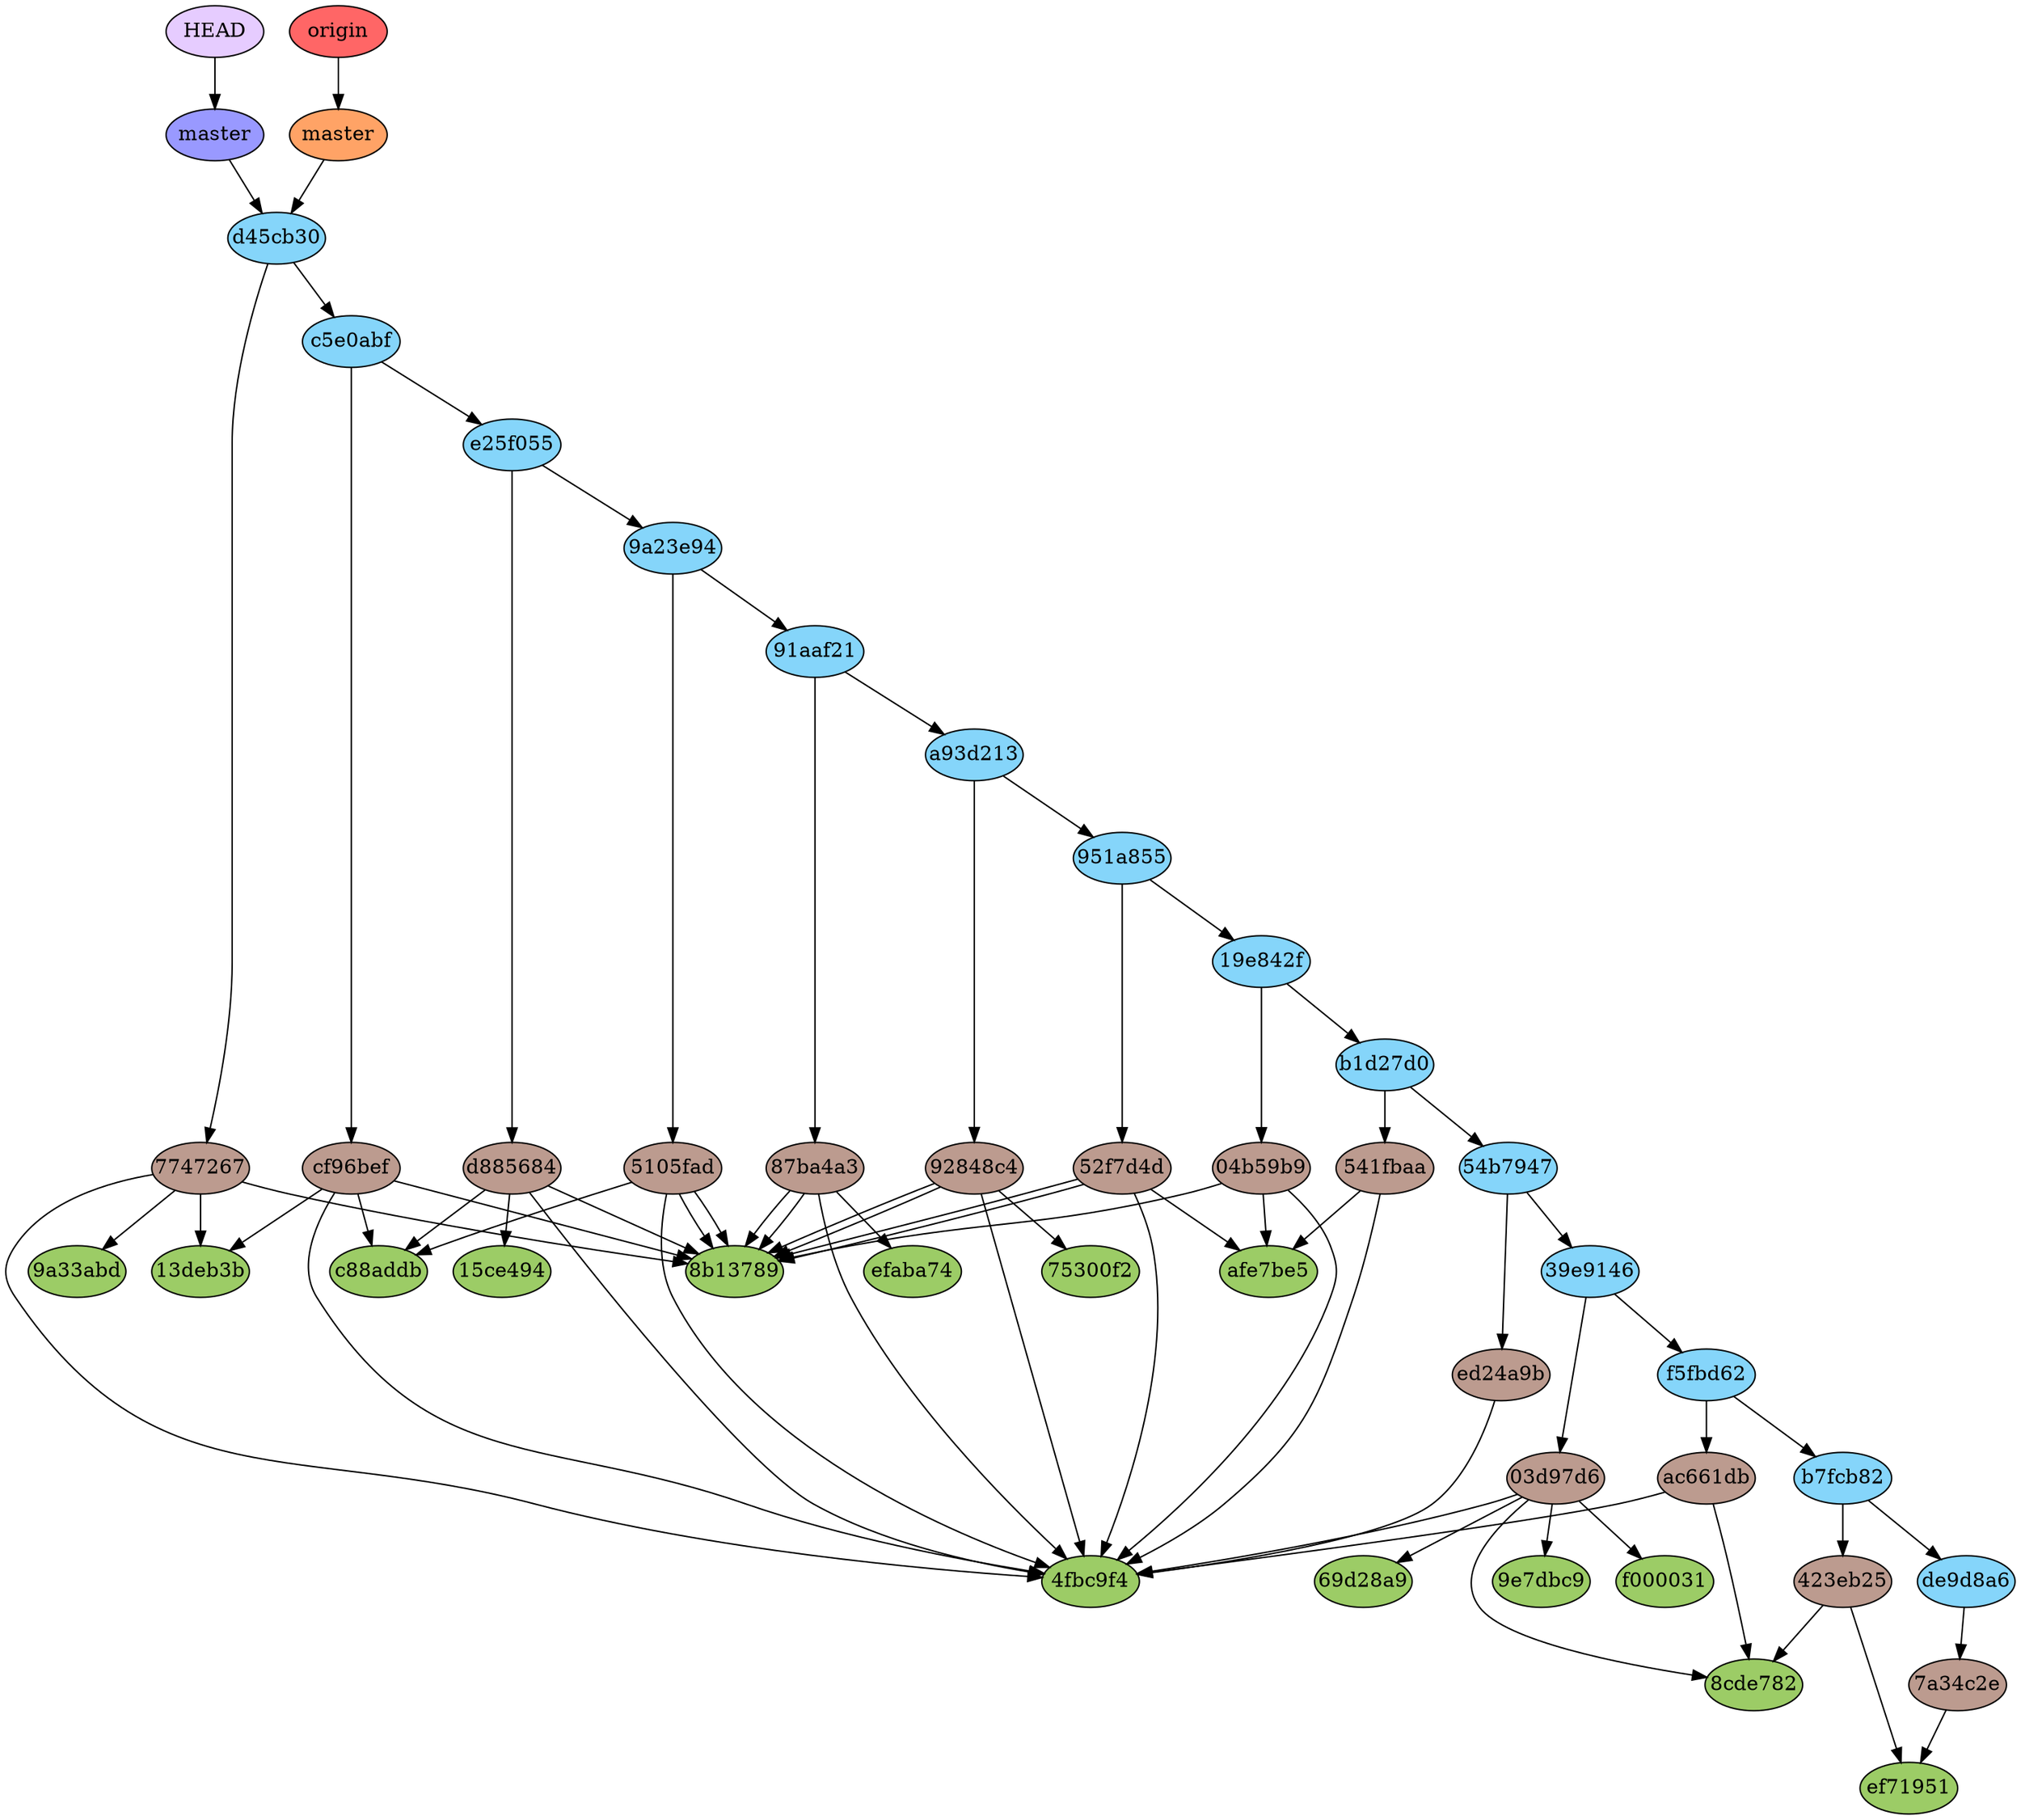 digraph auto {
	graph [bgcolor=transparent]
	node [fixedsize=true style=filled width=0.95]
	"13deb3be01d8fc5fb9bf56467b6e2bdbb075619e" [label="13deb3b" fillcolor="#9ccc66"]
	"15ce494ec9771ca51cd112345fa8c258cbf383e1" [label="15ce494" fillcolor="#9ccc66"]
	"4fbc9f4bed587c6c263fe1655eeca25ef3c9c38a" [label="4fbc9f4" fillcolor="#9ccc66"]
	"69d28a9c5635b367e6b13ab22b9ea02ddbdd272d" [label="69d28a9" fillcolor="#9ccc66"]
	"75300f232a9457857d74d4b395aa2b592dbdae49" [label="75300f2" fillcolor="#9ccc66"]
	"8b137891791fe96927ad78e64b0aad7bded08bdc" [label="8b13789" fillcolor="#9ccc66"]
	"8cde7829c178ede96040e03f17c416d15bdacd01" [label="8cde782" fillcolor="#9ccc66"]
	"9a33abd61549c833603398d8f06ae092f22fe4c0" [label="9a33abd" fillcolor="#9ccc66"]
	"9e7dbc91180b1354576795ccead2d15095a8b410" [label="9e7dbc9" fillcolor="#9ccc66"]
	afe7be5afdb4f4111d9c2942ba9ad075743003c3 [label=afe7be5 fillcolor="#9ccc66"]
	c88addbd6ca0b187acfafe9ae5b1df5308520e79 [label=c88addb fillcolor="#9ccc66"]
	ef71951e7d88fcc46a246b5fb3acf480be2bfb49 [label=ef71951 fillcolor="#9ccc66"]
	efaba74b0e37d179511c2ee64b6ce2dd3e906cfd [label=efaba74 fillcolor="#9ccc66"]
	f000031cb7418c0c7225184730beab3d733c9445 [label=f000031 fillcolor="#9ccc66"]
	"03d97d6e0707dd7a39e93ea3c5660fa4c291cc3d" [label="03d97d6" fillcolor="#bc9b8f"]
	"03d97d6e0707dd7a39e93ea3c5660fa4c291cc3d" -> "4fbc9f4bed587c6c263fe1655eeca25ef3c9c38a"
	"03d97d6e0707dd7a39e93ea3c5660fa4c291cc3d" -> "9e7dbc91180b1354576795ccead2d15095a8b410"
	"03d97d6e0707dd7a39e93ea3c5660fa4c291cc3d" -> f000031cb7418c0c7225184730beab3d733c9445
	"03d97d6e0707dd7a39e93ea3c5660fa4c291cc3d" -> "8cde7829c178ede96040e03f17c416d15bdacd01"
	"03d97d6e0707dd7a39e93ea3c5660fa4c291cc3d" -> "69d28a9c5635b367e6b13ab22b9ea02ddbdd272d"
	"04b59b981319f50a839ae443808a8025983c2881" [label="04b59b9" fillcolor="#bc9b8f"]
	"04b59b981319f50a839ae443808a8025983c2881" -> "4fbc9f4bed587c6c263fe1655eeca25ef3c9c38a"
	"04b59b981319f50a839ae443808a8025983c2881" -> "8b137891791fe96927ad78e64b0aad7bded08bdc"
	"04b59b981319f50a839ae443808a8025983c2881" -> afe7be5afdb4f4111d9c2942ba9ad075743003c3
	"423eb258665936f7375fe8fe398486c3dcf91918" [label="423eb25" fillcolor="#bc9b8f"]
	"423eb258665936f7375fe8fe398486c3dcf91918" -> ef71951e7d88fcc46a246b5fb3acf480be2bfb49
	"423eb258665936f7375fe8fe398486c3dcf91918" -> "8cde7829c178ede96040e03f17c416d15bdacd01"
	"5105fade9bd59d8c2ff17bc8eeab3da80e146108" [label="5105fad" fillcolor="#bc9b8f"]
	"5105fade9bd59d8c2ff17bc8eeab3da80e146108" -> "4fbc9f4bed587c6c263fe1655eeca25ef3c9c38a"
	"5105fade9bd59d8c2ff17bc8eeab3da80e146108" -> "8b137891791fe96927ad78e64b0aad7bded08bdc"
	"5105fade9bd59d8c2ff17bc8eeab3da80e146108" -> c88addbd6ca0b187acfafe9ae5b1df5308520e79
	"5105fade9bd59d8c2ff17bc8eeab3da80e146108" -> "8b137891791fe96927ad78e64b0aad7bded08bdc"
	"52f7d4d766c112f7d12aae6ddb58e6b0ac246271" [label="52f7d4d" fillcolor="#bc9b8f"]
	"52f7d4d766c112f7d12aae6ddb58e6b0ac246271" -> "4fbc9f4bed587c6c263fe1655eeca25ef3c9c38a"
	"52f7d4d766c112f7d12aae6ddb58e6b0ac246271" -> "8b137891791fe96927ad78e64b0aad7bded08bdc"
	"52f7d4d766c112f7d12aae6ddb58e6b0ac246271" -> afe7be5afdb4f4111d9c2942ba9ad075743003c3
	"52f7d4d766c112f7d12aae6ddb58e6b0ac246271" -> "8b137891791fe96927ad78e64b0aad7bded08bdc"
	"541fbaacbb6cd31700a8c9126d932cace464f6c3" [label="541fbaa" fillcolor="#bc9b8f"]
	"541fbaacbb6cd31700a8c9126d932cace464f6c3" -> "4fbc9f4bed587c6c263fe1655eeca25ef3c9c38a"
	"541fbaacbb6cd31700a8c9126d932cace464f6c3" -> afe7be5afdb4f4111d9c2942ba9ad075743003c3
	"774726774db5a00d6d7c1705b1f13ff135434596" [label=7747267 fillcolor="#bc9b8f"]
	"774726774db5a00d6d7c1705b1f13ff135434596" -> "4fbc9f4bed587c6c263fe1655eeca25ef3c9c38a"
	"774726774db5a00d6d7c1705b1f13ff135434596" -> "8b137891791fe96927ad78e64b0aad7bded08bdc"
	"774726774db5a00d6d7c1705b1f13ff135434596" -> "9a33abd61549c833603398d8f06ae092f22fe4c0"
	"774726774db5a00d6d7c1705b1f13ff135434596" -> "13deb3be01d8fc5fb9bf56467b6e2bdbb075619e"
	"7a34c2ee21f79c700673257f59ee3e12e8f4045d" [label="7a34c2e" fillcolor="#bc9b8f"]
	"7a34c2ee21f79c700673257f59ee3e12e8f4045d" -> ef71951e7d88fcc46a246b5fb3acf480be2bfb49
	"87ba4a36e712484e4463fa7f6c3d223c06d9befa" [label="87ba4a3" fillcolor="#bc9b8f"]
	"87ba4a36e712484e4463fa7f6c3d223c06d9befa" -> "4fbc9f4bed587c6c263fe1655eeca25ef3c9c38a"
	"87ba4a36e712484e4463fa7f6c3d223c06d9befa" -> "8b137891791fe96927ad78e64b0aad7bded08bdc"
	"87ba4a36e712484e4463fa7f6c3d223c06d9befa" -> efaba74b0e37d179511c2ee64b6ce2dd3e906cfd
	"87ba4a36e712484e4463fa7f6c3d223c06d9befa" -> "8b137891791fe96927ad78e64b0aad7bded08bdc"
	"92848c40e6d48e3462aed68e9a5925be1b138e63" [label="92848c4" fillcolor="#bc9b8f"]
	"92848c40e6d48e3462aed68e9a5925be1b138e63" -> "4fbc9f4bed587c6c263fe1655eeca25ef3c9c38a"
	"92848c40e6d48e3462aed68e9a5925be1b138e63" -> "8b137891791fe96927ad78e64b0aad7bded08bdc"
	"92848c40e6d48e3462aed68e9a5925be1b138e63" -> "75300f232a9457857d74d4b395aa2b592dbdae49"
	"92848c40e6d48e3462aed68e9a5925be1b138e63" -> "8b137891791fe96927ad78e64b0aad7bded08bdc"
	ac661db50130c2e758c34a7f13263754ea75ed72 [label=ac661db fillcolor="#bc9b8f"]
	ac661db50130c2e758c34a7f13263754ea75ed72 -> "4fbc9f4bed587c6c263fe1655eeca25ef3c9c38a"
	ac661db50130c2e758c34a7f13263754ea75ed72 -> "8cde7829c178ede96040e03f17c416d15bdacd01"
	cf96befe7daf6a71751f5c743130ff52dabf8ca5 [label=cf96bef fillcolor="#bc9b8f"]
	cf96befe7daf6a71751f5c743130ff52dabf8ca5 -> "4fbc9f4bed587c6c263fe1655eeca25ef3c9c38a"
	cf96befe7daf6a71751f5c743130ff52dabf8ca5 -> "8b137891791fe96927ad78e64b0aad7bded08bdc"
	cf96befe7daf6a71751f5c743130ff52dabf8ca5 -> c88addbd6ca0b187acfafe9ae5b1df5308520e79
	cf96befe7daf6a71751f5c743130ff52dabf8ca5 -> "13deb3be01d8fc5fb9bf56467b6e2bdbb075619e"
	d8856846f23d52f98ec5d3feed6e57d0dcea1f80 [label=d885684 fillcolor="#bc9b8f"]
	d8856846f23d52f98ec5d3feed6e57d0dcea1f80 -> "4fbc9f4bed587c6c263fe1655eeca25ef3c9c38a"
	d8856846f23d52f98ec5d3feed6e57d0dcea1f80 -> "8b137891791fe96927ad78e64b0aad7bded08bdc"
	d8856846f23d52f98ec5d3feed6e57d0dcea1f80 -> c88addbd6ca0b187acfafe9ae5b1df5308520e79
	d8856846f23d52f98ec5d3feed6e57d0dcea1f80 -> "15ce494ec9771ca51cd112345fa8c258cbf383e1"
	ed24a9b9ffc98d9c20f90aeb29ac7a0b30c37637 [label=ed24a9b fillcolor="#bc9b8f"]
	ed24a9b9ffc98d9c20f90aeb29ac7a0b30c37637 -> "4fbc9f4bed587c6c263fe1655eeca25ef3c9c38a"
	"19e842f7ada70938a50a5b0c2dfd10ec178998c8" [label="19e842f" fillcolor="#85d5fa"]
	"19e842f7ada70938a50a5b0c2dfd10ec178998c8" -> "04b59b981319f50a839ae443808a8025983c2881"
	"19e842f7ada70938a50a5b0c2dfd10ec178998c8" -> b1d27d016dfbf9f0794b06486a4a483141320fb1
	"39e9146d0a0dc50b0e2787f708335b4e64525982" [label="39e9146" fillcolor="#85d5fa"]
	"39e9146d0a0dc50b0e2787f708335b4e64525982" -> "03d97d6e0707dd7a39e93ea3c5660fa4c291cc3d"
	"39e9146d0a0dc50b0e2787f708335b4e64525982" -> f5fbd6230d9e72c9d5436d56d6f9c4b330b1166e
	"54b7947fe9fcdc5baddd7b5ebe574b5bc9fd135c" [label="54b7947" fillcolor="#85d5fa"]
	"54b7947fe9fcdc5baddd7b5ebe574b5bc9fd135c" -> ed24a9b9ffc98d9c20f90aeb29ac7a0b30c37637
	"54b7947fe9fcdc5baddd7b5ebe574b5bc9fd135c" -> "39e9146d0a0dc50b0e2787f708335b4e64525982"
	"91aaf2115887b28e485977eb830a493e52eca358" [label="91aaf21" fillcolor="#85d5fa"]
	"91aaf2115887b28e485977eb830a493e52eca358" -> "87ba4a36e712484e4463fa7f6c3d223c06d9befa"
	"91aaf2115887b28e485977eb830a493e52eca358" -> a93d2135126028055915afd612dd881c9230f6fe
	"951a8553557b033f6342dce8b5ad7d95952a636b" [label="951a855" fillcolor="#85d5fa"]
	"951a8553557b033f6342dce8b5ad7d95952a636b" -> "52f7d4d766c112f7d12aae6ddb58e6b0ac246271"
	"951a8553557b033f6342dce8b5ad7d95952a636b" -> "19e842f7ada70938a50a5b0c2dfd10ec178998c8"
	"9a23e9489440834935de762b456c488086e5d6a4" [label="9a23e94" fillcolor="#85d5fa"]
	"9a23e9489440834935de762b456c488086e5d6a4" -> "5105fade9bd59d8c2ff17bc8eeab3da80e146108"
	"9a23e9489440834935de762b456c488086e5d6a4" -> "91aaf2115887b28e485977eb830a493e52eca358"
	a93d2135126028055915afd612dd881c9230f6fe [label=a93d213 fillcolor="#85d5fa"]
	a93d2135126028055915afd612dd881c9230f6fe -> "92848c40e6d48e3462aed68e9a5925be1b138e63"
	a93d2135126028055915afd612dd881c9230f6fe -> "951a8553557b033f6342dce8b5ad7d95952a636b"
	b1d27d016dfbf9f0794b06486a4a483141320fb1 [label=b1d27d0 fillcolor="#85d5fa"]
	b1d27d016dfbf9f0794b06486a4a483141320fb1 -> "541fbaacbb6cd31700a8c9126d932cace464f6c3"
	b1d27d016dfbf9f0794b06486a4a483141320fb1 -> "54b7947fe9fcdc5baddd7b5ebe574b5bc9fd135c"
	b7fcb828ad9bf3396b53177b70e5a9cbe6a380f9 [label=b7fcb82 fillcolor="#85d5fa"]
	b7fcb828ad9bf3396b53177b70e5a9cbe6a380f9 -> "423eb258665936f7375fe8fe398486c3dcf91918"
	b7fcb828ad9bf3396b53177b70e5a9cbe6a380f9 -> de9d8a6d7aa20630977967bc2d57cebec3d220b0
	c5e0abfa2c202d30d7b9ea2aba966ef91ccab872 [label=c5e0abf fillcolor="#85d5fa"]
	c5e0abfa2c202d30d7b9ea2aba966ef91ccab872 -> cf96befe7daf6a71751f5c743130ff52dabf8ca5
	c5e0abfa2c202d30d7b9ea2aba966ef91ccab872 -> e25f055af2159dea3ebb8ca4a8e7ecca36baea98
	d45cb30324172f1cab1f365a210e198cfe1fc6ef [label=d45cb30 fillcolor="#85d5fa"]
	d45cb30324172f1cab1f365a210e198cfe1fc6ef -> "774726774db5a00d6d7c1705b1f13ff135434596"
	d45cb30324172f1cab1f365a210e198cfe1fc6ef -> c5e0abfa2c202d30d7b9ea2aba966ef91ccab872
	de9d8a6d7aa20630977967bc2d57cebec3d220b0 [label=de9d8a6 fillcolor="#85d5fa"]
	de9d8a6d7aa20630977967bc2d57cebec3d220b0 -> "7a34c2ee21f79c700673257f59ee3e12e8f4045d"
	e25f055af2159dea3ebb8ca4a8e7ecca36baea98 [label=e25f055 fillcolor="#85d5fa"]
	e25f055af2159dea3ebb8ca4a8e7ecca36baea98 -> d8856846f23d52f98ec5d3feed6e57d0dcea1f80
	e25f055af2159dea3ebb8ca4a8e7ecca36baea98 -> "9a23e9489440834935de762b456c488086e5d6a4"
	f5fbd6230d9e72c9d5436d56d6f9c4b330b1166e [label=f5fbd62 fillcolor="#85d5fa"]
	f5fbd6230d9e72c9d5436d56d6f9c4b330b1166e -> ac661db50130c2e758c34a7f13263754ea75ed72
	f5fbd6230d9e72c9d5436d56d6f9c4b330b1166e -> b7fcb828ad9bf3396b53177b70e5a9cbe6a380f9
	master [label=master fillcolor="#9999ff"]
	master -> d45cb30324172f1cab1f365a210e198cfe1fc6ef
	HEAD [label=HEAD fillcolor="#e6ccff"]
	HEAD -> master
	"origin/master" [label=master fillcolor="#ffa366"]
	"origin/master" -> d45cb30324172f1cab1f365a210e198cfe1fc6ef
	origin [label=origin fillcolor="#ff6666"]
	origin -> "origin/master"
}
